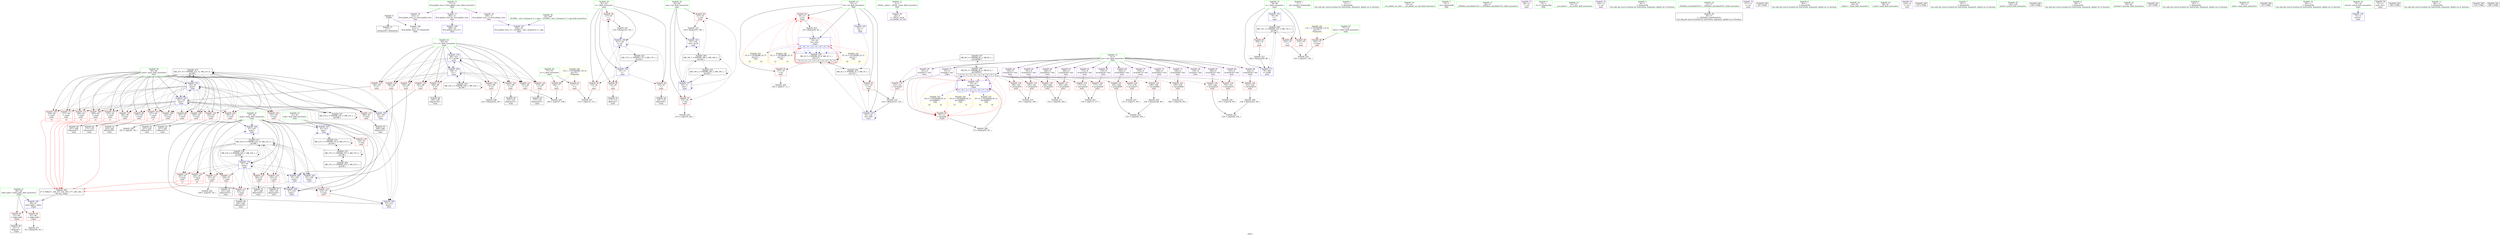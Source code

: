 digraph "SVFG" {
	label="SVFG";

	Node0x55590f2a44e0 [shape=record,color=grey,label="{NodeID: 0\nNullPtr}"];
	Node0x55590f2a44e0 -> Node0x55590f2a4070[style=solid];
	Node0x55590f2a44e0 -> Node0x55590f2bff10[style=solid];
	Node0x55590f2f4b40 [shape=record,color=black,label="{NodeID: 346\n47 = PHI(237, 239, 253, 263, 265, 277, 280, 282, )\n0th arg _Z2goi }"];
	Node0x55590f2f4b40 -> Node0x55590f2c0010[style=solid];
	Node0x55590f2b8da0 [shape=record,color=red,label="{NodeID: 97\n274\<--83\n\<--one\nmain\n}"];
	Node0x55590f2b8da0 -> Node0x55590f2c5f10[style=solid];
	Node0x55590f2a1350 [shape=record,color=green,label="{NodeID: 14\n10\<--12\ntot\<--tot_field_insensitive\nGlob }"];
	Node0x55590f2a1350 -> Node0x55590f2bb720[style=solid];
	Node0x55590f2a1350 -> Node0x55590f2bb7f0[style=solid];
	Node0x55590f2a1350 -> Node0x55590f2bb8c0[style=solid];
	Node0x55590f2a1350 -> Node0x55590f2bfc10[style=solid];
	Node0x55590f2a1350 -> Node0x55590f2c01b0[style=solid];
	Node0x55590f2a1350 -> Node0x55590f2c04f0[style=solid];
	Node0x55590f2b9900 [shape=record,color=red,label="{NodeID: 111\n277\<--85\n\<--maxi\nmain\n|{<s0>14}}"];
	Node0x55590f2b9900:s0 -> Node0x55590f2f4b40[style=solid,color=red];
	Node0x55590f2a38f0 [shape=record,color=green,label="{NodeID: 28\n81\<--82\ni\<--i_field_insensitive\nmain\n}"];
	Node0x55590f2a38f0 -> Node0x55590f2bc0e0[style=solid];
	Node0x55590f2a38f0 -> Node0x55590f2bc1b0[style=solid];
	Node0x55590f2a38f0 -> Node0x55590f2bc280[style=solid];
	Node0x55590f2a38f0 -> Node0x55590f2bc350[style=solid];
	Node0x55590f2a38f0 -> Node0x55590f2c0420[style=solid];
	Node0x55590f2a38f0 -> Node0x55590f2c05c0[style=solid];
	Node0x55590f2c4710 [shape=record,color=grey,label="{NodeID: 208\n234 = Binary(233, 99, )\n}"];
	Node0x55590f2c4710 -> Node0x55590f2c5a90[style=solid];
	Node0x55590f2bebd0 [shape=record,color=red,label="{NodeID: 125\n180\<--89\n\<--i11\nmain\n}"];
	Node0x55590f2bebd0 -> Node0x55590f2c0b70[style=solid];
	Node0x55590f2b87f0 [shape=record,color=black,label="{NodeID: 42\n120\<--119\nidxprom6\<--\nmain\n}"];
	Node0x55590f2c5c10 [shape=record,color=grey,label="{NodeID: 222\n178 = cmp(173, 177, )\n}"];
	Node0x55590f2bf730 [shape=record,color=red,label="{NodeID: 139\n229\<--228\n\<--arrayidx52\nmain\n}"];
	Node0x55590f2bf730 -> Node0x55590f2c5a90[style=solid];
	Node0x55590f2ba370 [shape=record,color=purple,label="{NodeID: 56\n28\<--4\n\<--_ZStL8__ioinit\n__cxx_global_var_init\n}"];
	Node0x55590f2d01f0 [shape=record,color=black,label="{NodeID: 236\nMR_6V_3 = PHI(MR_6V_6, MR_6V_2, )\npts\{90000 \}\n|{|<s15>9|<s16>9|<s17>11|<s18>11|<s19>12|<s20>12|<s21>14|<s22>14|<s23>15|<s24>15}}"];
	Node0x55590f2d01f0 -> Node0x55590f2bf180[style=dashed];
	Node0x55590f2d01f0 -> Node0x55590f2bf250[style=dashed];
	Node0x55590f2d01f0 -> Node0x55590f2bf320[style=dashed];
	Node0x55590f2d01f0 -> Node0x55590f2bf3f0[style=dashed];
	Node0x55590f2d01f0 -> Node0x55590f2bf4c0[style=dashed];
	Node0x55590f2d01f0 -> Node0x55590f2bf590[style=dashed];
	Node0x55590f2d01f0 -> Node0x55590f2bf660[style=dashed];
	Node0x55590f2d01f0 -> Node0x55590f2bf730[style=dashed];
	Node0x55590f2d01f0 -> Node0x55590f2bf800[style=dashed];
	Node0x55590f2d01f0 -> Node0x55590f2bf8d0[style=dashed];
	Node0x55590f2d01f0 -> Node0x55590f2bf9a0[style=dashed];
	Node0x55590f2d01f0 -> Node0x55590f2bfa70[style=dashed];
	Node0x55590f2d01f0 -> Node0x55590f2bfb40[style=dashed];
	Node0x55590f2d01f0 -> Node0x55590f2d01f0[style=dashed];
	Node0x55590f2d01f0 -> Node0x55590f2d6ef0[style=dashed];
	Node0x55590f2d01f0:s15 -> Node0x55590f2bbb30[style=dashed,color=red];
	Node0x55590f2d01f0:s16 -> Node0x55590f2c00e0[style=dashed,color=red];
	Node0x55590f2d01f0:s17 -> Node0x55590f2bbb30[style=dashed,color=red];
	Node0x55590f2d01f0:s18 -> Node0x55590f2c00e0[style=dashed,color=red];
	Node0x55590f2d01f0:s19 -> Node0x55590f2bbb30[style=dashed,color=red];
	Node0x55590f2d01f0:s20 -> Node0x55590f2c00e0[style=dashed,color=red];
	Node0x55590f2d01f0:s21 -> Node0x55590f2bbb30[style=dashed,color=red];
	Node0x55590f2d01f0:s22 -> Node0x55590f2c00e0[style=dashed,color=red];
	Node0x55590f2d01f0:s23 -> Node0x55590f2bbb30[style=dashed,color=red];
	Node0x55590f2d01f0:s24 -> Node0x55590f2c00e0[style=dashed,color=red];
	Node0x55590f2c0350 [shape=record,color=blue,label="{NodeID: 153\n79\<--99\nt\<--\nmain\n}"];
	Node0x55590f2c0350 -> Node0x55590f2d42f0[style=dashed];
	Node0x55590f2baed0 [shape=record,color=purple,label="{NodeID: 70\n248\<--8\narrayidx62\<--hav\nmain\n}"];
	Node0x55590f2baed0 -> Node0x55590f2bf9a0[style=solid];
	Node0x55590f2d47f0 [shape=record,color=black,label="{NodeID: 250\nMR_2V_2 = PHI(MR_2V_5, MR_2V_1, )\npts\{12 \}\n}"];
	Node0x55590f2d47f0 -> Node0x55590f2bb7f0[style=dashed];
	Node0x55590f2d47f0 -> Node0x55590f2c04f0[style=dashed];
	Node0x55590f2d47f0 -> Node0x55590f2ce3f0[style=dashed];
	Node0x55590f2c0eb0 [shape=record,color=blue,label="{NodeID: 167\n91\<--212\ntmp\<--\nmain\n}"];
	Node0x55590f2c0eb0 -> Node0x55590f2befe0[style=dashed];
	Node0x55590f2c0eb0 -> Node0x55590f2db9f0[style=dashed];
	Node0x55590f2bba60 [shape=record,color=red,label="{NodeID: 84\n61\<--48\n\<--index.addr\n_Z2goi\n}"];
	Node0x55590f2bba60 -> Node0x55590f2c4b90[style=solid];
	Node0x55590f2a2280 [shape=record,color=green,label="{NodeID: 1\n7\<--1\n__dso_handle\<--dummyObj\nGlob }"];
	Node0x55590f2b8e70 [shape=record,color=red,label="{NodeID: 98\n161\<--85\n\<--maxi\nmain\n}"];
	Node0x55590f2b8e70 -> Node0x55590f2c5910[style=solid];
	Node0x55590f2a1420 [shape=record,color=green,label="{NodeID: 15\n17\<--21\nllvm.global_ctors\<--llvm.global_ctors_field_insensitive\nGlob }"];
	Node0x55590f2a1420 -> Node0x55590f2bb480[style=solid];
	Node0x55590f2a1420 -> Node0x55590f2bb550[style=solid];
	Node0x55590f2a1420 -> Node0x55590f2bb620[style=solid];
	Node0x55590f2b99d0 [shape=record,color=red,label="{NodeID: 112\n280\<--85\n\<--maxi\nmain\n|{<s0>15}}"];
	Node0x55590f2b99d0:s0 -> Node0x55590f2f4b40[style=solid,color=red];
	Node0x55590f2a39c0 [shape=record,color=green,label="{NodeID: 29\n83\<--84\none\<--one_field_insensitive\nmain\n}"];
	Node0x55590f2a39c0 -> Node0x55590f2b8cd0[style=solid];
	Node0x55590f2a39c0 -> Node0x55590f2b8da0[style=solid];
	Node0x55590f2a39c0 -> Node0x55590f2c0690[style=solid];
	Node0x55590f2a39c0 -> Node0x55590f2c09d0[style=solid];
	Node0x55590f2c4890 [shape=record,color=grey,label="{NodeID: 209\n223 = Binary(222, 99, )\n}"];
	Node0x55590f2c4890 -> Node0x55590f2c1120[style=solid];
	Node0x55590f2beca0 [shape=record,color=red,label="{NodeID: 126\n185\<--89\n\<--i11\nmain\n}"];
	Node0x55590f2beca0 -> Node0x55590f2c0d10[style=solid];
	Node0x55590f2b88c0 [shape=record,color=black,label="{NodeID: 43\n152\<--151\nidxprom15\<--\nmain\n}"];
	Node0x55590f2c5d90 [shape=record,color=grey,label="{NodeID: 223\n272 = cmp(271, 99, )\n}"];
	Node0x55590f2bf800 [shape=record,color=red,label="{NodeID: 140\n233\<--232\n\<--arrayidx54\nmain\n}"];
	Node0x55590f2bf800 -> Node0x55590f2c4710[style=solid];
	Node0x55590f2ba440 [shape=record,color=purple,label="{NodeID: 57\n53\<--8\narrayidx\<--hav\n_Z2goi\n}"];
	Node0x55590f2ba440 -> Node0x55590f2bbb30[style=solid];
	Node0x55590f2ba440 -> Node0x55590f2c00e0[style=solid];
	Node0x55590f2c0420 [shape=record,color=blue,label="{NodeID: 154\n81\<--11\ni\<--\nmain\n}"];
	Node0x55590f2c0420 -> Node0x55590f2bc0e0[style=dashed];
	Node0x55590f2c0420 -> Node0x55590f2bc1b0[style=dashed];
	Node0x55590f2c0420 -> Node0x55590f2bc280[style=dashed];
	Node0x55590f2c0420 -> Node0x55590f2bc350[style=dashed];
	Node0x55590f2c0420 -> Node0x55590f2c05c0[style=dashed];
	Node0x55590f2c0420 -> Node0x55590f2d4cf0[style=dashed];
	Node0x55590f2bafa0 [shape=record,color=purple,label="{NodeID: 71\n258\<--8\narrayidx68\<--hav\nmain\n}"];
	Node0x55590f2bafa0 -> Node0x55590f2bfa70[style=solid];
	Node0x55590f2d60f0 [shape=record,color=yellow,style=double,label="{NodeID: 334\n2V_16 = CSCHI(MR_2V_5)\npts\{12 \}\nCS[]|{<s0>16|<s1>16}}"];
	Node0x55590f2d60f0:s0 -> Node0x55590f2bb720[style=dashed,color=red];
	Node0x55590f2d60f0:s1 -> Node0x55590f2c01b0[style=dashed,color=red];
	Node0x55590f2d4cf0 [shape=record,color=black,label="{NodeID: 251\nMR_17V_2 = PHI(MR_17V_4, MR_17V_1, )\npts\{82 \}\n}"];
	Node0x55590f2d4cf0 -> Node0x55590f2c0420[style=dashed];
	Node0x55590f2c0f80 [shape=record,color=blue,label="{NodeID: 168\n85\<--214\nmaxi\<--\nmain\n}"];
	Node0x55590f2c0f80 -> Node0x55590f2dbef0[style=dashed];
	Node0x55590f2bbb30 [shape=record,color=red,label="{NodeID: 85\n54\<--53\n\<--arrayidx\n_Z2goi\n}"];
	Node0x55590f2bbb30 -> Node0x55590f2c4410[style=solid];
	Node0x55590f2a30d0 [shape=record,color=green,label="{NodeID: 2\n11\<--1\n\<--dummyObj\nCan only get source location for instruction, argument, global var or function.}"];
	Node0x55590f2b8f40 [shape=record,color=red,label="{NodeID: 99\n170\<--85\n\<--maxi\nmain\n}"];
	Node0x55590f2b8f40 -> Node0x55590f2b8990[style=solid];
	Node0x55590f2a3200 [shape=record,color=green,label="{NodeID: 16\n22\<--23\n__cxx_global_var_init\<--__cxx_global_var_init_field_insensitive\n}"];
	Node0x55590f2b9aa0 [shape=record,color=red,label="{NodeID: 113\n167\<--87\n\<--maxj\nmain\n}"];
	Node0x55590f2b9aa0 -> Node0x55590f2c6090[style=solid];
	Node0x55590f2a3a90 [shape=record,color=green,label="{NodeID: 30\n85\<--86\nmaxi\<--maxi_field_insensitive\nmain\n}"];
	Node0x55590f2a3a90 -> Node0x55590f2b8e70[style=solid];
	Node0x55590f2a3a90 -> Node0x55590f2b8f40[style=solid];
	Node0x55590f2a3a90 -> Node0x55590f2b9010[style=solid];
	Node0x55590f2a3a90 -> Node0x55590f2b90e0[style=solid];
	Node0x55590f2a3a90 -> Node0x55590f2b91b0[style=solid];
	Node0x55590f2a3a90 -> Node0x55590f2b9280[style=solid];
	Node0x55590f2a3a90 -> Node0x55590f2b9350[style=solid];
	Node0x55590f2a3a90 -> Node0x55590f2b9420[style=solid];
	Node0x55590f2a3a90 -> Node0x55590f2b94f0[style=solid];
	Node0x55590f2a3a90 -> Node0x55590f2b95c0[style=solid];
	Node0x55590f2a3a90 -> Node0x55590f2b9690[style=solid];
	Node0x55590f2a3a90 -> Node0x55590f2b9760[style=solid];
	Node0x55590f2a3a90 -> Node0x55590f2b9830[style=solid];
	Node0x55590f2a3a90 -> Node0x55590f2b9900[style=solid];
	Node0x55590f2a3a90 -> Node0x55590f2b99d0[style=solid];
	Node0x55590f2a3a90 -> Node0x55590f2c0760[style=solid];
	Node0x55590f2a3a90 -> Node0x55590f2c0aa0[style=solid];
	Node0x55590f2a3a90 -> Node0x55590f2c0d10[style=solid];
	Node0x55590f2a3a90 -> Node0x55590f2c0f80[style=solid];
	Node0x55590f2c4a10 [shape=record,color=grey,label="{NodeID: 210\n59 = Binary(58, 56, )\n}"];
	Node0x55590f2c4a10 -> Node0x55590f2c01b0[style=solid];
	Node0x55590f2bed70 [shape=record,color=red,label="{NodeID: 127\n189\<--89\n\<--i11\nmain\n}"];
	Node0x55590f2bed70 -> Node0x55590f2b8b30[style=solid];
	Node0x55590f2b8990 [shape=record,color=black,label="{NodeID: 44\n171\<--170\nidxprom23\<--\nmain\n}"];
	Node0x55590f2c5f10 [shape=record,color=grey,label="{NodeID: 224\n275 = cmp(274, 261, )\n}"];
	Node0x55590f2bf8d0 [shape=record,color=red,label="{NodeID: 141\n245\<--244\n\<--arrayidx60\nmain\n}"];
	Node0x55590f2bf8d0 -> Node0x55590f2c5610[style=solid];
	Node0x55590f2ba510 [shape=record,color=purple,label="{NodeID: 58\n116\<--8\narrayidx\<--hav\nmain\n}"];
	Node0x55590f2c04f0 [shape=record,color=blue,label="{NodeID: 155\n10\<--124\ntot\<--add\nmain\n}"];
	Node0x55590f2c04f0 -> Node0x55590f2bb7f0[style=dashed];
	Node0x55590f2c04f0 -> Node0x55590f2c04f0[style=dashed];
	Node0x55590f2c04f0 -> Node0x55590f2ce3f0[style=dashed];
	Node0x55590f2bb070 [shape=record,color=purple,label="{NodeID: 72\n270\<--8\narrayidx73\<--hav\nmain\n}"];
	Node0x55590f2bb070 -> Node0x55590f2bfb40[style=solid];
	Node0x55590f2d6250 [shape=record,color=yellow,style=double,label="{NodeID: 335\n6V_14 = CSCHI(MR_6V_3)\npts\{90000 \}\nCS[]|{<s0>16|<s1>16}}"];
	Node0x55590f2d6250:s0 -> Node0x55590f2bbb30[style=dashed,color=red];
	Node0x55590f2d6250:s1 -> Node0x55590f2c00e0[style=dashed,color=red];
	Node0x55590f2d51f0 [shape=record,color=black,label="{NodeID: 252\nMR_19V_2 = PHI(MR_19V_3, MR_19V_1, )\npts\{84 \}\n}"];
	Node0x55590f2d51f0 -> Node0x55590f2c0690[style=dashed];
	Node0x55590f2d51f0 -> Node0x55590f2d51f0[style=dashed];
	Node0x55590f2c1050 [shape=record,color=blue,label="{NodeID: 169\n87\<--216\nmaxj\<--\nmain\n}"];
	Node0x55590f2c1050 -> Node0x55590f2db4f0[style=dashed];
	Node0x55590f2bbc00 [shape=record,color=red,label="{NodeID: 86\n102\<--75\n\<--times\nmain\n}"];
	Node0x55590f2bbc00 -> Node0x55590f2c6210[style=solid];
	Node0x55590f2a0ff0 [shape=record,color=green,label="{NodeID: 3\n13\<--1\n.str\<--dummyObj\nGlob }"];
	Node0x55590f2b9010 [shape=record,color=red,label="{NodeID: 100\n183\<--85\n\<--maxi\nmain\n}"];
	Node0x55590f2b9010 -> Node0x55590f2c0c40[style=solid];
	Node0x55590f2a3290 [shape=record,color=green,label="{NodeID: 17\n26\<--27\n_ZNSt8ios_base4InitC1Ev\<--_ZNSt8ios_base4InitC1Ev_field_insensitive\n}"];
	Node0x55590f2b9b70 [shape=record,color=red,label="{NodeID: 114\n193\<--87\n\<--maxj\nmain\n}"];
	Node0x55590f2b9b70 -> Node0x55590f2b8c00[style=solid];
	Node0x55590f2a3b60 [shape=record,color=green,label="{NodeID: 31\n87\<--88\nmaxj\<--maxj_field_insensitive\nmain\n}"];
	Node0x55590f2a3b60 -> Node0x55590f2b9aa0[style=solid];
	Node0x55590f2a3b60 -> Node0x55590f2b9b70[style=solid];
	Node0x55590f2a3b60 -> Node0x55590f2b9c40[style=solid];
	Node0x55590f2a3b60 -> Node0x55590f2be480[style=solid];
	Node0x55590f2a3b60 -> Node0x55590f2be550[style=solid];
	Node0x55590f2a3b60 -> Node0x55590f2be620[style=solid];
	Node0x55590f2a3b60 -> Node0x55590f2be6f0[style=solid];
	Node0x55590f2a3b60 -> Node0x55590f2be7c0[style=solid];
	Node0x55590f2a3b60 -> Node0x55590f2c0830[style=solid];
	Node0x55590f2a3b60 -> Node0x55590f2c0b70[style=solid];
	Node0x55590f2a3b60 -> Node0x55590f2c0c40[style=solid];
	Node0x55590f2a3b60 -> Node0x55590f2c0de0[style=solid];
	Node0x55590f2a3b60 -> Node0x55590f2c1050[style=solid];
	Node0x55590f2c4b90 [shape=record,color=grey,label="{NodeID: 211\n62 = Binary(61, 63, )\n}"];
	Node0x55590f2bee40 [shape=record,color=red,label="{NodeID: 128\n199\<--89\n\<--i11\nmain\n}"];
	Node0x55590f2bee40 -> Node0x55590f2c0de0[style=solid];
	Node0x55590f2b8a60 [shape=record,color=black,label="{NodeID: 45\n175\<--174\nidxprom25\<--\nmain\n}"];
	Node0x55590f2c6090 [shape=record,color=grey,label="{NodeID: 225\n168 = cmp(167, 56, )\n}"];
	Node0x55590f2bf9a0 [shape=record,color=red,label="{NodeID: 142\n249\<--248\n\<--arrayidx62\nmain\n}"];
	Node0x55590f2bf9a0 -> Node0x55590f2c42d0[style=solid];
	Node0x55590f2ba5e0 [shape=record,color=purple,label="{NodeID: 59\n121\<--8\narrayidx7\<--hav\nmain\n}"];
	Node0x55590f2ba5e0 -> Node0x55590f2bf0b0[style=solid];
	Node0x55590f2e0e70 [shape=record,color=yellow,style=double,label="{NodeID: 322\n2V_6 = CSCHI(MR_2V_5)\npts\{12 \}\nCS[]|{<s0>10|<s1>10}}"];
	Node0x55590f2e0e70:s0 -> Node0x55590f2bb720[style=dashed,color=red];
	Node0x55590f2e0e70:s1 -> Node0x55590f2c01b0[style=dashed,color=red];
	Node0x55590f2c05c0 [shape=record,color=blue,label="{NodeID: 156\n81\<--128\ni\<--inc\nmain\n}"];
	Node0x55590f2c05c0 -> Node0x55590f2bc0e0[style=dashed];
	Node0x55590f2c05c0 -> Node0x55590f2bc1b0[style=dashed];
	Node0x55590f2c05c0 -> Node0x55590f2bc280[style=dashed];
	Node0x55590f2c05c0 -> Node0x55590f2bc350[style=dashed];
	Node0x55590f2c05c0 -> Node0x55590f2c05c0[style=dashed];
	Node0x55590f2c05c0 -> Node0x55590f2d4cf0[style=dashed];
	Node0x55590f2bb140 [shape=record,color=purple,label="{NodeID: 73\n94\<--13\n\<--.str\nmain\n}"];
	Node0x55590f2d56f0 [shape=record,color=black,label="{NodeID: 253\nMR_21V_2 = PHI(MR_21V_3, MR_21V_1, )\npts\{86 \}\n}"];
	Node0x55590f2d56f0 -> Node0x55590f2c0760[style=dashed];
	Node0x55590f2d56f0 -> Node0x55590f2d56f0[style=dashed];
	Node0x55590f2c1120 [shape=record,color=blue,label="{NodeID: 170\n89\<--223\ni11\<--inc49\nmain\n}"];
	Node0x55590f2c1120 -> Node0x55590f2be890[style=dashed];
	Node0x55590f2c1120 -> Node0x55590f2be960[style=dashed];
	Node0x55590f2c1120 -> Node0x55590f2bea30[style=dashed];
	Node0x55590f2c1120 -> Node0x55590f2beb00[style=dashed];
	Node0x55590f2c1120 -> Node0x55590f2bebd0[style=dashed];
	Node0x55590f2c1120 -> Node0x55590f2beca0[style=dashed];
	Node0x55590f2c1120 -> Node0x55590f2bed70[style=dashed];
	Node0x55590f2c1120 -> Node0x55590f2bee40[style=dashed];
	Node0x55590f2c1120 -> Node0x55590f2bef10[style=dashed];
	Node0x55590f2c1120 -> Node0x55590f2c0900[style=dashed];
	Node0x55590f2c1120 -> Node0x55590f2c1120[style=dashed];
	Node0x55590f2c1120 -> Node0x55590f2d6900[style=dashed];
	Node0x55590f2bbcd0 [shape=record,color=red,label="{NodeID: 87\n111\<--77\n\<--n\nmain\n}"];
	Node0x55590f2bbcd0 -> Node0x55590f2c6390[style=solid];
	Node0x55590f2a1940 [shape=record,color=green,label="{NodeID: 4\n15\<--1\n.str.1\<--dummyObj\nGlob }"];
	Node0x55590f2b90e0 [shape=record,color=red,label="{NodeID: 101\n206\<--85\n\<--maxi\nmain\n}"];
	Node0x55590f2b90e0 -> Node0x55590f2b9dc0[style=solid];
	Node0x55590f2a3360 [shape=record,color=green,label="{NodeID: 18\n32\<--33\n__cxa_atexit\<--__cxa_atexit_field_insensitive\n}"];
	Node0x55590f2ddcc0 [shape=record,color=yellow,style=double,label="{NodeID: 281\n11V_1 = ENCHI(MR_11V_0)\npts\{76 \}\nFun[main]}"];
	Node0x55590f2ddcc0 -> Node0x55590f2bbc00[style=dashed];
	Node0x55590f2b9c40 [shape=record,color=red,label="{NodeID: 115\n202\<--87\n\<--maxj\nmain\n}"];
	Node0x55590f2b9c40 -> Node0x55590f2b9cf0[style=solid];
	Node0x55590f2a3c30 [shape=record,color=green,label="{NodeID: 32\n89\<--90\ni11\<--i11_field_insensitive\nmain\n}"];
	Node0x55590f2a3c30 -> Node0x55590f2be890[style=solid];
	Node0x55590f2a3c30 -> Node0x55590f2be960[style=solid];
	Node0x55590f2a3c30 -> Node0x55590f2bea30[style=solid];
	Node0x55590f2a3c30 -> Node0x55590f2beb00[style=solid];
	Node0x55590f2a3c30 -> Node0x55590f2bebd0[style=solid];
	Node0x55590f2a3c30 -> Node0x55590f2beca0[style=solid];
	Node0x55590f2a3c30 -> Node0x55590f2bed70[style=solid];
	Node0x55590f2a3c30 -> Node0x55590f2bee40[style=solid];
	Node0x55590f2a3c30 -> Node0x55590f2bef10[style=solid];
	Node0x55590f2a3c30 -> Node0x55590f2c0900[style=solid];
	Node0x55590f2a3c30 -> Node0x55590f2c1120[style=solid];
	Node0x55590f2c4d10 [shape=record,color=grey,label="{NodeID: 212\n294 = Binary(293, 99, )\n}"];
	Node0x55590f2c4d10 -> Node0x55590f2c11f0[style=solid];
	Node0x55590f2bef10 [shape=record,color=red,label="{NodeID: 129\n222\<--89\n\<--i11\nmain\n}"];
	Node0x55590f2bef10 -> Node0x55590f2c4890[style=solid];
	Node0x55590f2b8b30 [shape=record,color=black,label="{NodeID: 46\n190\<--189\nidxprom32\<--\nmain\n}"];
	Node0x55590f2c6210 [shape=record,color=grey,label="{NodeID: 226\n103 = cmp(101, 102, )\n}"];
	Node0x55590f2bfa70 [shape=record,color=red,label="{NodeID: 143\n259\<--258\n\<--arrayidx68\nmain\n}"];
	Node0x55590f2bfa70 -> Node0x55590f2c5190[style=solid];
	Node0x55590f2ba6b0 [shape=record,color=purple,label="{NodeID: 60\n153\<--8\narrayidx16\<--hav\nmain\n}"];
	Node0x55590f2ba6b0 -> Node0x55590f2bf180[style=solid];
	Node0x55590f2e0fd0 [shape=record,color=yellow,style=double,label="{NodeID: 323\n6V_4 = CSCHI(MR_6V_3)\npts\{90000 \}\nCS[]|{<s0>10|<s1>10}}"];
	Node0x55590f2e0fd0:s0 -> Node0x55590f2bbb30[style=dashed,color=red];
	Node0x55590f2e0fd0:s1 -> Node0x55590f2c00e0[style=dashed,color=red];
	Node0x55590f2c0690 [shape=record,color=blue,label="{NodeID: 157\n83\<--11\none\<--\nmain\n}"];
	Node0x55590f2c0690 -> Node0x55590f2b8cd0[style=dashed];
	Node0x55590f2c0690 -> Node0x55590f2b8da0[style=dashed];
	Node0x55590f2c0690 -> Node0x55590f2c0690[style=dashed];
	Node0x55590f2c0690 -> Node0x55590f2c09d0[style=dashed];
	Node0x55590f2c0690 -> Node0x55590f2d51f0[style=dashed];
	Node0x55590f2c0690 -> Node0x55590f2daaf0[style=dashed];
	Node0x55590f2bb210 [shape=record,color=purple,label="{NodeID: 74\n105\<--13\n\<--.str\nmain\n}"];
	Node0x55590f2d5bf0 [shape=record,color=black,label="{NodeID: 254\nMR_23V_2 = PHI(MR_23V_3, MR_23V_1, )\npts\{88 \}\n}"];
	Node0x55590f2d5bf0 -> Node0x55590f2c0830[style=dashed];
	Node0x55590f2d5bf0 -> Node0x55590f2d5bf0[style=dashed];
	Node0x55590f2c11f0 [shape=record,color=blue,label="{NodeID: 171\n79\<--294\nt\<--inc86\nmain\n}"];
	Node0x55590f2c11f0 -> Node0x55590f2d42f0[style=dashed];
	Node0x55590f2bbda0 [shape=record,color=red,label="{NodeID: 88\n148\<--77\n\<--n\nmain\n}"];
	Node0x55590f2bbda0 -> Node0x55590f2c6690[style=solid];
	Node0x55590f2a1eb0 [shape=record,color=green,label="{NodeID: 5\n18\<--1\n\<--dummyObj\nCan only get source location for instruction, argument, global var or function.}"];
	Node0x55590f2b91b0 [shape=record,color=red,label="{NodeID: 102\n212\<--85\n\<--maxi\nmain\n}"];
	Node0x55590f2b91b0 -> Node0x55590f2c0eb0[style=solid];
	Node0x55590f2a2000 [shape=record,color=green,label="{NodeID: 19\n31\<--37\n_ZNSt8ios_base4InitD1Ev\<--_ZNSt8ios_base4InitD1Ev_field_insensitive\n}"];
	Node0x55590f2a2000 -> Node0x55590f2b8600[style=solid];
	Node0x55590f2ddda0 [shape=record,color=yellow,style=double,label="{NodeID: 282\n13V_1 = ENCHI(MR_13V_0)\npts\{78 \}\nFun[main]}"];
	Node0x55590f2ddda0 -> Node0x55590f2bbcd0[style=dashed];
	Node0x55590f2ddda0 -> Node0x55590f2bbda0[style=dashed];
	Node0x55590f2be480 [shape=record,color=red,label="{NodeID: 116\n214\<--87\n\<--maxj\nmain\n}"];
	Node0x55590f2be480 -> Node0x55590f2c0f80[style=solid];
	Node0x55590f2a3d00 [shape=record,color=green,label="{NodeID: 33\n91\<--92\ntmp\<--tmp_field_insensitive\nmain\n}"];
	Node0x55590f2a3d00 -> Node0x55590f2befe0[style=solid];
	Node0x55590f2a3d00 -> Node0x55590f2c0eb0[style=solid];
	Node0x55590f2c4e90 [shape=record,color=grey,label="{NodeID: 213\n158 = Binary(157, 99, )\n}"];
	Node0x55590f2c4e90 -> Node0x55590f2c09d0[style=solid];
	Node0x55590f2befe0 [shape=record,color=red,label="{NodeID: 130\n216\<--91\n\<--tmp\nmain\n}"];
	Node0x55590f2befe0 -> Node0x55590f2c1050[style=solid];
	Node0x55590f2b8c00 [shape=record,color=black,label="{NodeID: 47\n194\<--193\nidxprom34\<--\nmain\n}"];
	Node0x55590f2c6390 [shape=record,color=grey,label="{NodeID: 227\n112 = cmp(110, 111, )\n}"];
	Node0x55590f2bfb40 [shape=record,color=red,label="{NodeID: 144\n271\<--270\n\<--arrayidx73\nmain\n}"];
	Node0x55590f2bfb40 -> Node0x55590f2c5d90[style=solid];
	Node0x55590f2ba780 [shape=record,color=purple,label="{NodeID: 61\n172\<--8\narrayidx24\<--hav\nmain\n}"];
	Node0x55590f2ba780 -> Node0x55590f2bf250[style=solid];
	Node0x55590f2c0760 [shape=record,color=blue,label="{NodeID: 158\n85\<--56\nmaxi\<--\nmain\n}"];
	Node0x55590f2c0760 -> Node0x55590f2b8e70[style=dashed];
	Node0x55590f2c0760 -> Node0x55590f2b8f40[style=dashed];
	Node0x55590f2c0760 -> Node0x55590f2b9010[style=dashed];
	Node0x55590f2c0760 -> Node0x55590f2b90e0[style=dashed];
	Node0x55590f2c0760 -> Node0x55590f2b91b0[style=dashed];
	Node0x55590f2c0760 -> Node0x55590f2b9280[style=dashed];
	Node0x55590f2c0760 -> Node0x55590f2b9350[style=dashed];
	Node0x55590f2c0760 -> Node0x55590f2b9420[style=dashed];
	Node0x55590f2c0760 -> Node0x55590f2b94f0[style=dashed];
	Node0x55590f2c0760 -> Node0x55590f2b95c0[style=dashed];
	Node0x55590f2c0760 -> Node0x55590f2b9690[style=dashed];
	Node0x55590f2c0760 -> Node0x55590f2b9760[style=dashed];
	Node0x55590f2c0760 -> Node0x55590f2b9830[style=dashed];
	Node0x55590f2c0760 -> Node0x55590f2b9900[style=dashed];
	Node0x55590f2c0760 -> Node0x55590f2b99d0[style=dashed];
	Node0x55590f2c0760 -> Node0x55590f2c0760[style=dashed];
	Node0x55590f2c0760 -> Node0x55590f2c0aa0[style=dashed];
	Node0x55590f2c0760 -> Node0x55590f2c0d10[style=dashed];
	Node0x55590f2c0760 -> Node0x55590f2c0f80[style=dashed];
	Node0x55590f2c0760 -> Node0x55590f2d56f0[style=dashed];
	Node0x55590f2c0760 -> Node0x55590f2dbef0[style=dashed];
	Node0x55590f2bb2e0 [shape=record,color=purple,label="{NodeID: 75\n117\<--13\n\<--.str\nmain\n}"];
	Node0x55590f033d10 [shape=record,color=black,label="{NodeID: 338\n29 = PHI()\n}"];
	Node0x55590f2d6900 [shape=record,color=black,label="{NodeID: 255\nMR_25V_2 = PHI(MR_25V_3, MR_25V_1, )\npts\{90 \}\n}"];
	Node0x55590f2d6900 -> Node0x55590f2c0900[style=dashed];
	Node0x55590f2d6900 -> Node0x55590f2d6900[style=dashed];
	Node0x55590f2bbe70 [shape=record,color=red,label="{NodeID: 89\n101\<--79\n\<--t\nmain\n}"];
	Node0x55590f2bbe70 -> Node0x55590f2c6210[style=solid];
	Node0x55590f2a1d60 [shape=record,color=green,label="{NodeID: 6\n56\<--1\n\<--dummyObj\nCan only get source location for instruction, argument, global var or function.}"];
	Node0x55590f2daaf0 [shape=record,color=black,label="{NodeID: 269\nMR_19V_7 = PHI(MR_19V_6, MR_19V_5, )\npts\{84 \}\n}"];
	Node0x55590f2daaf0 -> Node0x55590f2b8cd0[style=dashed];
	Node0x55590f2daaf0 -> Node0x55590f2b8da0[style=dashed];
	Node0x55590f2daaf0 -> Node0x55590f2c0690[style=dashed];
	Node0x55590f2daaf0 -> Node0x55590f2c09d0[style=dashed];
	Node0x55590f2daaf0 -> Node0x55590f2d51f0[style=dashed];
	Node0x55590f2daaf0 -> Node0x55590f2daaf0[style=dashed];
	Node0x55590f2b9280 [shape=record,color=red,label="{NodeID: 103\n226\<--85\n\<--maxi\nmain\n}"];
	Node0x55590f2b9280 -> Node0x55590f2b9e90[style=solid];
	Node0x55590f2a20d0 [shape=record,color=green,label="{NodeID: 20\n44\<--45\n_Z2goi\<--_Z2goi_field_insensitive\n}"];
	Node0x55590f2be550 [shape=record,color=red,label="{NodeID: 117\n230\<--87\n\<--maxj\nmain\n}"];
	Node0x55590f2be550 -> Node0x55590f2b9f60[style=solid];
	Node0x55590f2a3dd0 [shape=record,color=green,label="{NodeID: 34\n96\<--97\nscanf\<--scanf_field_insensitive\n}"];
	Node0x55590f2c5010 [shape=record,color=grey,label="{NodeID: 214\n124 = Binary(123, 122, )\n}"];
	Node0x55590f2c5010 -> Node0x55590f2c04f0[style=solid];
	Node0x55590f2bf0b0 [shape=record,color=red,label="{NodeID: 131\n122\<--121\n\<--arrayidx7\nmain\n}"];
	Node0x55590f2bf0b0 -> Node0x55590f2c5010[style=solid];
	Node0x55590f2b9cf0 [shape=record,color=black,label="{NodeID: 48\n203\<--202\nidxprom39\<--\nmain\n}"];
	Node0x55590f2c6510 [shape=record,color=grey,label="{NodeID: 228\n155 = cmp(154, 99, )\n}"];
	Node0x55590f2bfc10 [shape=record,color=blue,label="{NodeID: 145\n10\<--11\ntot\<--\nGlob }"];
	Node0x55590f2bfc10 -> Node0x55590f2d47f0[style=dashed];
	Node0x55590f2ba850 [shape=record,color=purple,label="{NodeID: 62\n176\<--8\narrayidx26\<--hav\nmain\n}"];
	Node0x55590f2ba850 -> Node0x55590f2bf320[style=solid];
	Node0x55590f2c0830 [shape=record,color=blue,label="{NodeID: 159\n87\<--56\nmaxj\<--\nmain\n}"];
	Node0x55590f2c0830 -> Node0x55590f2b9aa0[style=dashed];
	Node0x55590f2c0830 -> Node0x55590f2b9b70[style=dashed];
	Node0x55590f2c0830 -> Node0x55590f2b9c40[style=dashed];
	Node0x55590f2c0830 -> Node0x55590f2be480[style=dashed];
	Node0x55590f2c0830 -> Node0x55590f2be550[style=dashed];
	Node0x55590f2c0830 -> Node0x55590f2be620[style=dashed];
	Node0x55590f2c0830 -> Node0x55590f2be6f0[style=dashed];
	Node0x55590f2c0830 -> Node0x55590f2be7c0[style=dashed];
	Node0x55590f2c0830 -> Node0x55590f2c0830[style=dashed];
	Node0x55590f2c0830 -> Node0x55590f2c0b70[style=dashed];
	Node0x55590f2c0830 -> Node0x55590f2c0c40[style=dashed];
	Node0x55590f2c0830 -> Node0x55590f2c0de0[style=dashed];
	Node0x55590f2c0830 -> Node0x55590f2c1050[style=dashed];
	Node0x55590f2c0830 -> Node0x55590f2d5bf0[style=dashed];
	Node0x55590f2c0830 -> Node0x55590f2db4f0[style=dashed];
	Node0x55590f2bb3b0 [shape=record,color=purple,label="{NodeID: 76\n132\<--15\n\<--.str.1\nmain\n}"];
	Node0x55590f2f4440 [shape=record,color=black,label="{NodeID: 339\n133 = PHI()\n}"];
	Node0x55590f2d69f0 [shape=record,color=black,label="{NodeID: 256\nMR_27V_2 = PHI(MR_27V_3, MR_27V_1, )\npts\{92 \}\n}"];
	Node0x55590f2d69f0 -> Node0x55590f2cfcf0[style=dashed];
	Node0x55590f2bbf40 [shape=record,color=red,label="{NodeID: 90\n131\<--79\n\<--t\nmain\n}"];
	Node0x55590f2a28e0 [shape=record,color=green,label="{NodeID: 7\n63\<--1\n\<--dummyObj\nCan only get source location for instruction, argument, global var or function.}"];
	Node0x55590f2b9350 [shape=record,color=red,label="{NodeID: 104\n237\<--85\n\<--maxi\nmain\n|{<s0>9}}"];
	Node0x55590f2b9350:s0 -> Node0x55590f2f4b40[style=solid,color=red];
	Node0x55590f2a2420 [shape=record,color=green,label="{NodeID: 21\n48\<--49\nindex.addr\<--index.addr_field_insensitive\n_Z2goi\n}"];
	Node0x55590f2a2420 -> Node0x55590f2bb990[style=solid];
	Node0x55590f2a2420 -> Node0x55590f2bba60[style=solid];
	Node0x55590f2a2420 -> Node0x55590f2c0010[style=solid];
	Node0x55590f2be620 [shape=record,color=red,label="{NodeID: 118\n246\<--87\n\<--maxj\nmain\n}"];
	Node0x55590f2be620 -> Node0x55590f2ba100[style=solid];
	Node0x55590f2a3ea0 [shape=record,color=green,label="{NodeID: 35\n134\<--135\nprintf\<--printf_field_insensitive\n}"];
	Node0x55590f2c5190 [shape=record,color=grey,label="{NodeID: 215\n260 = cmp(259, 261, )\n}"];
	Node0x55590f2bf180 [shape=record,color=red,label="{NodeID: 132\n154\<--153\n\<--arrayidx16\nmain\n}"];
	Node0x55590f2bf180 -> Node0x55590f2c6510[style=solid];
	Node0x55590f2b9dc0 [shape=record,color=black,label="{NodeID: 49\n207\<--206\nidxprom41\<--\nmain\n}"];
	Node0x55590f2c6690 [shape=record,color=grey,label="{NodeID: 229\n149 = cmp(147, 148, )\n}"];
	Node0x55590f2bfd10 [shape=record,color=blue,label="{NodeID: 146\n308\<--18\nllvm.global_ctors_0\<--\nGlob }"];
	Node0x55590f2ba920 [shape=record,color=purple,label="{NodeID: 63\n191\<--8\narrayidx33\<--hav\nmain\n}"];
	Node0x55590f2ba920 -> Node0x55590f2bf3f0[style=solid];
	Node0x55590f2c0900 [shape=record,color=blue,label="{NodeID: 160\n89\<--11\ni11\<--\nmain\n}"];
	Node0x55590f2c0900 -> Node0x55590f2be890[style=dashed];
	Node0x55590f2c0900 -> Node0x55590f2be960[style=dashed];
	Node0x55590f2c0900 -> Node0x55590f2bea30[style=dashed];
	Node0x55590f2c0900 -> Node0x55590f2beb00[style=dashed];
	Node0x55590f2c0900 -> Node0x55590f2bebd0[style=dashed];
	Node0x55590f2c0900 -> Node0x55590f2beca0[style=dashed];
	Node0x55590f2c0900 -> Node0x55590f2bed70[style=dashed];
	Node0x55590f2c0900 -> Node0x55590f2bee40[style=dashed];
	Node0x55590f2c0900 -> Node0x55590f2bef10[style=dashed];
	Node0x55590f2c0900 -> Node0x55590f2c0900[style=dashed];
	Node0x55590f2c0900 -> Node0x55590f2c1120[style=dashed];
	Node0x55590f2c0900 -> Node0x55590f2d6900[style=dashed];
	Node0x55590f2bb480 [shape=record,color=purple,label="{NodeID: 77\n308\<--17\nllvm.global_ctors_0\<--llvm.global_ctors\nGlob }"];
	Node0x55590f2bb480 -> Node0x55590f2bfd10[style=solid];
	Node0x55590f2f4540 [shape=record,color=black,label="{NodeID: 340\n140 = PHI()\n}"];
	Node0x55590f2d6ef0 [shape=record,color=black,label="{NodeID: 257\nMR_6V_2 = PHI(MR_6V_3, MR_6V_1, )\npts\{90000 \}\n}"];
	Node0x55590f2d6ef0 -> Node0x55590f2bf0b0[style=dashed];
	Node0x55590f2d6ef0 -> Node0x55590f2d01f0[style=dashed];
	Node0x55590f2bc010 [shape=record,color=red,label="{NodeID: 91\n293\<--79\n\<--t\nmain\n}"];
	Node0x55590f2bc010 -> Node0x55590f2c4d10[style=solid];
	Node0x55590f2a2780 [shape=record,color=green,label="{NodeID: 8\n99\<--1\n\<--dummyObj\nCan only get source location for instruction, argument, global var or function.}"];
	Node0x55590f2db4f0 [shape=record,color=black,label="{NodeID: 271\nMR_23V_6 = PHI(MR_23V_10, MR_23V_5, )\npts\{88 \}\n}"];
	Node0x55590f2db4f0 -> Node0x55590f2b9aa0[style=dashed];
	Node0x55590f2db4f0 -> Node0x55590f2b9b70[style=dashed];
	Node0x55590f2db4f0 -> Node0x55590f2b9c40[style=dashed];
	Node0x55590f2db4f0 -> Node0x55590f2be480[style=dashed];
	Node0x55590f2db4f0 -> Node0x55590f2be550[style=dashed];
	Node0x55590f2db4f0 -> Node0x55590f2be620[style=dashed];
	Node0x55590f2db4f0 -> Node0x55590f2be6f0[style=dashed];
	Node0x55590f2db4f0 -> Node0x55590f2be7c0[style=dashed];
	Node0x55590f2db4f0 -> Node0x55590f2c0830[style=dashed];
	Node0x55590f2db4f0 -> Node0x55590f2c0b70[style=dashed];
	Node0x55590f2db4f0 -> Node0x55590f2c0c40[style=dashed];
	Node0x55590f2db4f0 -> Node0x55590f2c0de0[style=dashed];
	Node0x55590f2db4f0 -> Node0x55590f2c1050[style=dashed];
	Node0x55590f2db4f0 -> Node0x55590f2d5bf0[style=dashed];
	Node0x55590f2db4f0 -> Node0x55590f2db4f0[style=dashed];
	Node0x55590f2b9420 [shape=record,color=red,label="{NodeID: 105\n239\<--85\n\<--maxi\nmain\n|{<s0>10}}"];
	Node0x55590f2b9420:s0 -> Node0x55590f2f4b40[style=solid,color=red];
	Node0x55590f2a24f0 [shape=record,color=green,label="{NodeID: 22\n65\<--66\nputchar\<--putchar_field_insensitive\n}"];
	Node0x55590f2be6f0 [shape=record,color=red,label="{NodeID: 119\n265\<--87\n\<--maxj\nmain\n|{<s0>13}}"];
	Node0x55590f2be6f0:s0 -> Node0x55590f2f4b40[style=solid,color=red];
	Node0x55590f2a3f70 [shape=record,color=green,label="{NodeID: 36\n19\<--304\n_GLOBAL__sub_I_lmzqwer2_0_1.cpp\<--_GLOBAL__sub_I_lmzqwer2_0_1.cpp_field_insensitive\n}"];
	Node0x55590f2a3f70 -> Node0x55590f2bfe10[style=solid];
	Node0x55590f2c5310 [shape=record,color=grey,label="{NodeID: 216\n138 = cmp(137, 11, )\n}"];
	Node0x55590f2bf250 [shape=record,color=red,label="{NodeID: 133\n173\<--172\n\<--arrayidx24\nmain\n}"];
	Node0x55590f2bf250 -> Node0x55590f2c5c10[style=solid];
	Node0x55590f2b9e90 [shape=record,color=black,label="{NodeID: 50\n227\<--226\nidxprom51\<--\nmain\n}"];
	Node0x55590f2ce3f0 [shape=record,color=black,label="{NodeID: 230\nMR_2V_5 = PHI(MR_2V_8, MR_2V_3, )\npts\{12 \}\n|{|<s3>9|<s4>9|<s5>11|<s6>11|<s7>12|<s8>12|<s9>14|<s10>14|<s11>15|<s12>15}}"];
	Node0x55590f2ce3f0 -> Node0x55590f2bb8c0[style=dashed];
	Node0x55590f2ce3f0 -> Node0x55590f2ce3f0[style=dashed];
	Node0x55590f2ce3f0 -> Node0x55590f2d47f0[style=dashed];
	Node0x55590f2ce3f0:s3 -> Node0x55590f2bb720[style=dashed,color=red];
	Node0x55590f2ce3f0:s4 -> Node0x55590f2c01b0[style=dashed,color=red];
	Node0x55590f2ce3f0:s5 -> Node0x55590f2bb720[style=dashed,color=red];
	Node0x55590f2ce3f0:s6 -> Node0x55590f2c01b0[style=dashed,color=red];
	Node0x55590f2ce3f0:s7 -> Node0x55590f2bb720[style=dashed,color=red];
	Node0x55590f2ce3f0:s8 -> Node0x55590f2c01b0[style=dashed,color=red];
	Node0x55590f2ce3f0:s9 -> Node0x55590f2bb720[style=dashed,color=red];
	Node0x55590f2ce3f0:s10 -> Node0x55590f2c01b0[style=dashed,color=red];
	Node0x55590f2ce3f0:s11 -> Node0x55590f2bb720[style=dashed,color=red];
	Node0x55590f2ce3f0:s12 -> Node0x55590f2c01b0[style=dashed,color=red];
	Node0x55590f2bfe10 [shape=record,color=blue,label="{NodeID: 147\n309\<--19\nllvm.global_ctors_1\<--_GLOBAL__sub_I_lmzqwer2_0_1.cpp\nGlob }"];
	Node0x55590f2ba9f0 [shape=record,color=purple,label="{NodeID: 64\n195\<--8\narrayidx35\<--hav\nmain\n}"];
	Node0x55590f2ba9f0 -> Node0x55590f2bf4c0[style=solid];
	Node0x55590f2c09d0 [shape=record,color=blue,label="{NodeID: 161\n83\<--158\none\<--inc18\nmain\n}"];
	Node0x55590f2c09d0 -> Node0x55590f2daaf0[style=dashed];
	Node0x55590f2bb550 [shape=record,color=purple,label="{NodeID: 78\n309\<--17\nllvm.global_ctors_1\<--llvm.global_ctors\nGlob }"];
	Node0x55590f2bb550 -> Node0x55590f2bfe10[style=solid];
	Node0x55590f2f4640 [shape=record,color=black,label="{NodeID: 341\n64 = PHI()\n}"];
	Node0x55590f2bc0e0 [shape=record,color=red,label="{NodeID: 92\n110\<--81\n\<--i\nmain\n}"];
	Node0x55590f2bc0e0 -> Node0x55590f2c6390[style=solid];
	Node0x55590f2a2810 [shape=record,color=green,label="{NodeID: 9\n141\<--1\n\<--dummyObj\nCan only get source location for instruction, argument, global var or function.}"];
	Node0x55590f2db9f0 [shape=record,color=black,label="{NodeID: 272\nMR_27V_5 = PHI(MR_27V_6, MR_27V_4, )\npts\{92 \}\n}"];
	Node0x55590f2db9f0 -> Node0x55590f2c0eb0[style=dashed];
	Node0x55590f2db9f0 -> Node0x55590f2cfcf0[style=dashed];
	Node0x55590f2db9f0 -> Node0x55590f2db9f0[style=dashed];
	Node0x55590f2b94f0 [shape=record,color=red,label="{NodeID: 106\n242\<--85\n\<--maxi\nmain\n}"];
	Node0x55590f2b94f0 -> Node0x55590f2ba030[style=solid];
	Node0x55590f2a25c0 [shape=record,color=green,label="{NodeID: 23\n70\<--71\nmain\<--main_field_insensitive\n}"];
	Node0x55590f2be7c0 [shape=record,color=red,label="{NodeID: 120\n282\<--87\n\<--maxj\nmain\n|{<s0>16}}"];
	Node0x55590f2be7c0:s0 -> Node0x55590f2f4b40[style=solid,color=red];
	Node0x55590f2a4070 [shape=record,color=black,label="{NodeID: 37\n2\<--3\ndummyVal\<--dummyVal\n}"];
	Node0x55590f2c5490 [shape=record,color=grey,label="{NodeID: 217\n210 = cmp(205, 209, )\n}"];
	Node0x55590f2bf320 [shape=record,color=red,label="{NodeID: 134\n177\<--176\n\<--arrayidx26\nmain\n}"];
	Node0x55590f2bf320 -> Node0x55590f2c5c10[style=solid];
	Node0x55590f2b9f60 [shape=record,color=black,label="{NodeID: 51\n231\<--230\nidxprom53\<--\nmain\n}"];
	Node0x55590f2bff10 [shape=record,color=blue, style = dotted,label="{NodeID: 148\n310\<--3\nllvm.global_ctors_2\<--dummyVal\nGlob }"];
	Node0x55590f2baac0 [shape=record,color=purple,label="{NodeID: 65\n204\<--8\narrayidx40\<--hav\nmain\n}"];
	Node0x55590f2baac0 -> Node0x55590f2bf590[style=solid];
	Node0x55590f2e1530 [shape=record,color=yellow,style=double,label="{NodeID: 328\n2V_11 = CSCHI(MR_2V_5)\npts\{12 \}\nCS[]|{<s0>13|<s1>13}}"];
	Node0x55590f2e1530:s0 -> Node0x55590f2bb720[style=dashed,color=red];
	Node0x55590f2e1530:s1 -> Node0x55590f2c01b0[style=dashed,color=red];
	Node0x55590f2c0aa0 [shape=record,color=blue,label="{NodeID: 162\n85\<--164\nmaxi\<--\nmain\n}"];
	Node0x55590f2c0aa0 -> Node0x55590f2b8e70[style=dashed];
	Node0x55590f2c0aa0 -> Node0x55590f2b8f40[style=dashed];
	Node0x55590f2c0aa0 -> Node0x55590f2b9010[style=dashed];
	Node0x55590f2c0aa0 -> Node0x55590f2b90e0[style=dashed];
	Node0x55590f2c0aa0 -> Node0x55590f2b91b0[style=dashed];
	Node0x55590f2c0aa0 -> Node0x55590f2b9280[style=dashed];
	Node0x55590f2c0aa0 -> Node0x55590f2b9350[style=dashed];
	Node0x55590f2c0aa0 -> Node0x55590f2b9420[style=dashed];
	Node0x55590f2c0aa0 -> Node0x55590f2b94f0[style=dashed];
	Node0x55590f2c0aa0 -> Node0x55590f2b95c0[style=dashed];
	Node0x55590f2c0aa0 -> Node0x55590f2b9690[style=dashed];
	Node0x55590f2c0aa0 -> Node0x55590f2b9760[style=dashed];
	Node0x55590f2c0aa0 -> Node0x55590f2b9830[style=dashed];
	Node0x55590f2c0aa0 -> Node0x55590f2b9900[style=dashed];
	Node0x55590f2c0aa0 -> Node0x55590f2b99d0[style=dashed];
	Node0x55590f2c0aa0 -> Node0x55590f2c0760[style=dashed];
	Node0x55590f2c0aa0 -> Node0x55590f2c0aa0[style=dashed];
	Node0x55590f2c0aa0 -> Node0x55590f2c0d10[style=dashed];
	Node0x55590f2c0aa0 -> Node0x55590f2c0f80[style=dashed];
	Node0x55590f2c0aa0 -> Node0x55590f2d56f0[style=dashed];
	Node0x55590f2c0aa0 -> Node0x55590f2dbef0[style=dashed];
	Node0x55590f2bb620 [shape=record,color=purple,label="{NodeID: 79\n310\<--17\nllvm.global_ctors_2\<--llvm.global_ctors\nGlob }"];
	Node0x55590f2bb620 -> Node0x55590f2bff10[style=solid];
	Node0x55590f2f4740 [shape=record,color=black,label="{NodeID: 342\n95 = PHI()\n}"];
	Node0x55590f2bc1b0 [shape=record,color=red,label="{NodeID: 93\n114\<--81\n\<--i\nmain\n}"];
	Node0x55590f2bc1b0 -> Node0x55590f2b8720[style=solid];
	Node0x55590f2a1110 [shape=record,color=green,label="{NodeID: 10\n261\<--1\n\<--dummyObj\nCan only get source location for instruction, argument, global var or function.}"];
	Node0x55590f2dbef0 [shape=record,color=black,label="{NodeID: 273\nMR_21V_10 = PHI(MR_21V_12, MR_21V_8, )\npts\{86 \}\n}"];
	Node0x55590f2dbef0 -> Node0x55590f2b8e70[style=dashed];
	Node0x55590f2dbef0 -> Node0x55590f2b8f40[style=dashed];
	Node0x55590f2dbef0 -> Node0x55590f2b9010[style=dashed];
	Node0x55590f2dbef0 -> Node0x55590f2b90e0[style=dashed];
	Node0x55590f2dbef0 -> Node0x55590f2b91b0[style=dashed];
	Node0x55590f2dbef0 -> Node0x55590f2b9280[style=dashed];
	Node0x55590f2dbef0 -> Node0x55590f2b9350[style=dashed];
	Node0x55590f2dbef0 -> Node0x55590f2b9420[style=dashed];
	Node0x55590f2dbef0 -> Node0x55590f2b94f0[style=dashed];
	Node0x55590f2dbef0 -> Node0x55590f2b95c0[style=dashed];
	Node0x55590f2dbef0 -> Node0x55590f2b9690[style=dashed];
	Node0x55590f2dbef0 -> Node0x55590f2b9760[style=dashed];
	Node0x55590f2dbef0 -> Node0x55590f2b9830[style=dashed];
	Node0x55590f2dbef0 -> Node0x55590f2b9900[style=dashed];
	Node0x55590f2dbef0 -> Node0x55590f2b99d0[style=dashed];
	Node0x55590f2dbef0 -> Node0x55590f2c0760[style=dashed];
	Node0x55590f2dbef0 -> Node0x55590f2c0aa0[style=dashed];
	Node0x55590f2dbef0 -> Node0x55590f2c0d10[style=dashed];
	Node0x55590f2dbef0 -> Node0x55590f2c0f80[style=dashed];
	Node0x55590f2dbef0 -> Node0x55590f2d56f0[style=dashed];
	Node0x55590f2dbef0 -> Node0x55590f2dbef0[style=dashed];
	Node0x55590f2b95c0 [shape=record,color=red,label="{NodeID: 107\n253\<--85\n\<--maxi\nmain\n|{<s0>11}}"];
	Node0x55590f2b95c0:s0 -> Node0x55590f2f4b40[style=solid,color=red];
	Node0x55590f2a1a60 [shape=record,color=green,label="{NodeID: 24\n73\<--74\nretval\<--retval_field_insensitive\nmain\n}"];
	Node0x55590f2a1a60 -> Node0x55590f2c0280[style=solid];
	Node0x55590f2be890 [shape=record,color=red,label="{NodeID: 121\n147\<--89\n\<--i11\nmain\n}"];
	Node0x55590f2be890 -> Node0x55590f2c6690[style=solid];
	Node0x55590f2b8570 [shape=record,color=black,label="{NodeID: 38\n72\<--11\nmain_ret\<--\nmain\n}"];
	Node0x55590f2c5610 [shape=record,color=grey,label="{NodeID: 218\n251 = cmp(245, 250, )\n}"];
	Node0x55590f2bf3f0 [shape=record,color=red,label="{NodeID: 135\n192\<--191\n\<--arrayidx33\nmain\n}"];
	Node0x55590f2bf3f0 -> Node0x55590f2c5790[style=solid];
	Node0x55590f2ba030 [shape=record,color=black,label="{NodeID: 52\n243\<--242\nidxprom59\<--\nmain\n}"];
	Node0x55590f2c0010 [shape=record,color=blue,label="{NodeID: 149\n48\<--47\nindex.addr\<--index\n_Z2goi\n}"];
	Node0x55590f2c0010 -> Node0x55590f2bb990[style=dashed];
	Node0x55590f2c0010 -> Node0x55590f2bba60[style=dashed];
	Node0x55590f2bab90 [shape=record,color=purple,label="{NodeID: 66\n208\<--8\narrayidx42\<--hav\nmain\n}"];
	Node0x55590f2bab90 -> Node0x55590f2bf660[style=solid];
	Node0x55590f2e1690 [shape=record,color=yellow,style=double,label="{NodeID: 329\n6V_9 = CSCHI(MR_6V_3)\npts\{90000 \}\nCS[]|{<s0>13|<s1>13}}"];
	Node0x55590f2e1690:s0 -> Node0x55590f2bbb30[style=dashed,color=red];
	Node0x55590f2e1690:s1 -> Node0x55590f2c00e0[style=dashed,color=red];
	Node0x55590f2c0b70 [shape=record,color=blue,label="{NodeID: 163\n87\<--180\nmaxj\<--\nmain\n}"];
	Node0x55590f2c0b70 -> Node0x55590f2db4f0[style=dashed];
	Node0x55590f2bb720 [shape=record,color=red,label="{NodeID: 80\n58\<--10\n\<--tot\n_Z2goi\n}"];
	Node0x55590f2bb720 -> Node0x55590f2c4a10[style=solid];
	Node0x55590f2f4840 [shape=record,color=black,label="{NodeID: 343\n106 = PHI()\n}"];
	Node0x55590f2bc280 [shape=record,color=red,label="{NodeID: 94\n119\<--81\n\<--i\nmain\n}"];
	Node0x55590f2bc280 -> Node0x55590f2b87f0[style=solid];
	Node0x55590f2a11e0 [shape=record,color=green,label="{NodeID: 11\n291\<--1\n\<--dummyObj\nCan only get source location for instruction, argument, global var or function.}"];
	Node0x55590f2b9690 [shape=record,color=red,label="{NodeID: 108\n256\<--85\n\<--maxi\nmain\n}"];
	Node0x55590f2b9690 -> Node0x55590f2ba1d0[style=solid];
	Node0x55590f2a1b30 [shape=record,color=green,label="{NodeID: 25\n75\<--76\ntimes\<--times_field_insensitive\nmain\n}"];
	Node0x55590f2a1b30 -> Node0x55590f2bbc00[style=solid];
	Node0x55590f2c42d0 [shape=record,color=grey,label="{NodeID: 205\n250 = Binary(249, 99, )\n}"];
	Node0x55590f2c42d0 -> Node0x55590f2c5610[style=solid];
	Node0x55590f2be960 [shape=record,color=red,label="{NodeID: 122\n151\<--89\n\<--i11\nmain\n}"];
	Node0x55590f2be960 -> Node0x55590f2b88c0[style=solid];
	Node0x55590f2b8600 [shape=record,color=black,label="{NodeID: 39\n30\<--31\n\<--_ZNSt8ios_base4InitD1Ev\nCan only get source location for instruction, argument, global var or function.}"];
	Node0x55590f2c5790 [shape=record,color=grey,label="{NodeID: 219\n197 = cmp(192, 196, )\n}"];
	Node0x55590f2bf4c0 [shape=record,color=red,label="{NodeID: 136\n196\<--195\n\<--arrayidx35\nmain\n}"];
	Node0x55590f2bf4c0 -> Node0x55590f2c5790[style=solid];
	Node0x55590f2ba100 [shape=record,color=black,label="{NodeID: 53\n247\<--246\nidxprom61\<--\nmain\n}"];
	Node0x55590f2c00e0 [shape=record,color=blue,label="{NodeID: 150\n53\<--55\narrayidx\<--dec\n_Z2goi\n|{<s0>9|<s1>10|<s2>11|<s3>12|<s4>13|<s5>14|<s6>15|<s7>16}}"];
	Node0x55590f2c00e0:s0 -> Node0x55590f2e0fd0[style=dashed,color=blue];
	Node0x55590f2c00e0:s1 -> Node0x55590f2d01f0[style=dashed,color=blue];
	Node0x55590f2c00e0:s2 -> Node0x55590f2d01f0[style=dashed,color=blue];
	Node0x55590f2c00e0:s3 -> Node0x55590f2e1690[style=dashed,color=blue];
	Node0x55590f2c00e0:s4 -> Node0x55590f2d01f0[style=dashed,color=blue];
	Node0x55590f2c00e0:s5 -> Node0x55590f2d01f0[style=dashed,color=blue];
	Node0x55590f2c00e0:s6 -> Node0x55590f2d6250[style=dashed,color=blue];
	Node0x55590f2c00e0:s7 -> Node0x55590f2d01f0[style=dashed,color=blue];
	Node0x55590f2bac60 [shape=record,color=purple,label="{NodeID: 67\n228\<--8\narrayidx52\<--hav\nmain\n}"];
	Node0x55590f2bac60 -> Node0x55590f2bf730[style=solid];
	Node0x55590f2c0c40 [shape=record,color=blue,label="{NodeID: 164\n87\<--183\nmaxj\<--\nmain\n}"];
	Node0x55590f2c0c40 -> Node0x55590f2db4f0[style=dashed];
	Node0x55590f2bb7f0 [shape=record,color=red,label="{NodeID: 81\n123\<--10\n\<--tot\nmain\n}"];
	Node0x55590f2bb7f0 -> Node0x55590f2c5010[style=solid];
	Node0x55590f2f4940 [shape=record,color=black,label="{NodeID: 344\n118 = PHI()\n}"];
	Node0x55590f2bc350 [shape=record,color=red,label="{NodeID: 95\n127\<--81\n\<--i\nmain\n}"];
	Node0x55590f2bc350 -> Node0x55590f2c4590[style=solid];
	Node0x55590f2a2a00 [shape=record,color=green,label="{NodeID: 12\n4\<--6\n_ZStL8__ioinit\<--_ZStL8__ioinit_field_insensitive\nGlob }"];
	Node0x55590f2a2a00 -> Node0x55590f2ba370[style=solid];
	Node0x55590f2b9760 [shape=record,color=red,label="{NodeID: 109\n263\<--85\n\<--maxi\nmain\n|{<s0>12}}"];
	Node0x55590f2b9760:s0 -> Node0x55590f2f4b40[style=solid,color=red];
	Node0x55590f2a1c00 [shape=record,color=green,label="{NodeID: 26\n77\<--78\nn\<--n_field_insensitive\nmain\n}"];
	Node0x55590f2a1c00 -> Node0x55590f2bbcd0[style=solid];
	Node0x55590f2a1c00 -> Node0x55590f2bbda0[style=solid];
	Node0x55590f2c4410 [shape=record,color=grey,label="{NodeID: 206\n55 = Binary(54, 56, )\n}"];
	Node0x55590f2c4410 -> Node0x55590f2c00e0[style=solid];
	Node0x55590f2bea30 [shape=record,color=red,label="{NodeID: 123\n164\<--89\n\<--i11\nmain\n}"];
	Node0x55590f2bea30 -> Node0x55590f2c0aa0[style=solid];
	Node0x55590f2b8690 [shape=record,color=black,label="{NodeID: 40\n52\<--51\nidxprom\<--\n_Z2goi\n}"];
	Node0x55590f2c5910 [shape=record,color=grey,label="{NodeID: 220\n162 = cmp(161, 56, )\n}"];
	Node0x55590f2bf590 [shape=record,color=red,label="{NodeID: 137\n205\<--204\n\<--arrayidx40\nmain\n}"];
	Node0x55590f2bf590 -> Node0x55590f2c5490[style=solid];
	Node0x55590f2ba1d0 [shape=record,color=black,label="{NodeID: 54\n257\<--256\nidxprom67\<--\nmain\n}"];
	Node0x55590f2c01b0 [shape=record,color=blue,label="{NodeID: 151\n10\<--59\ntot\<--dec1\n_Z2goi\n|{<s0>9|<s1>10|<s2>11|<s3>12|<s4>13|<s5>14|<s6>15|<s7>16}}"];
	Node0x55590f2c01b0:s0 -> Node0x55590f2e0e70[style=dashed,color=blue];
	Node0x55590f2c01b0:s1 -> Node0x55590f2ce3f0[style=dashed,color=blue];
	Node0x55590f2c01b0:s2 -> Node0x55590f2ce3f0[style=dashed,color=blue];
	Node0x55590f2c01b0:s3 -> Node0x55590f2e1530[style=dashed,color=blue];
	Node0x55590f2c01b0:s4 -> Node0x55590f2ce3f0[style=dashed,color=blue];
	Node0x55590f2c01b0:s5 -> Node0x55590f2ce3f0[style=dashed,color=blue];
	Node0x55590f2c01b0:s6 -> Node0x55590f2d60f0[style=dashed,color=blue];
	Node0x55590f2c01b0:s7 -> Node0x55590f2ce3f0[style=dashed,color=blue];
	Node0x55590f2bad30 [shape=record,color=purple,label="{NodeID: 68\n232\<--8\narrayidx54\<--hav\nmain\n}"];
	Node0x55590f2bad30 -> Node0x55590f2bf800[style=solid];
	Node0x55590f2c0d10 [shape=record,color=blue,label="{NodeID: 165\n85\<--185\nmaxi\<--\nmain\n}"];
	Node0x55590f2c0d10 -> Node0x55590f2dbef0[style=dashed];
	Node0x55590f2bb8c0 [shape=record,color=red,label="{NodeID: 82\n137\<--10\n\<--tot\nmain\n}"];
	Node0x55590f2bb8c0 -> Node0x55590f2c5310[style=solid];
	Node0x55590f2f4a40 [shape=record,color=black,label="{NodeID: 345\n290 = PHI()\n}"];
	Node0x55590f2b8cd0 [shape=record,color=red,label="{NodeID: 96\n157\<--83\n\<--one\nmain\n}"];
	Node0x55590f2b8cd0 -> Node0x55590f2c4e90[style=solid];
	Node0x55590f2a2ad0 [shape=record,color=green,label="{NodeID: 13\n8\<--9\nhav\<--hav_field_insensitive\nGlob }"];
	Node0x55590f2a2ad0 -> Node0x55590f2ba440[style=solid];
	Node0x55590f2a2ad0 -> Node0x55590f2ba510[style=solid];
	Node0x55590f2a2ad0 -> Node0x55590f2ba5e0[style=solid];
	Node0x55590f2a2ad0 -> Node0x55590f2ba6b0[style=solid];
	Node0x55590f2a2ad0 -> Node0x55590f2ba780[style=solid];
	Node0x55590f2a2ad0 -> Node0x55590f2ba850[style=solid];
	Node0x55590f2a2ad0 -> Node0x55590f2ba920[style=solid];
	Node0x55590f2a2ad0 -> Node0x55590f2ba9f0[style=solid];
	Node0x55590f2a2ad0 -> Node0x55590f2baac0[style=solid];
	Node0x55590f2a2ad0 -> Node0x55590f2bab90[style=solid];
	Node0x55590f2a2ad0 -> Node0x55590f2bac60[style=solid];
	Node0x55590f2a2ad0 -> Node0x55590f2bad30[style=solid];
	Node0x55590f2a2ad0 -> Node0x55590f2bae00[style=solid];
	Node0x55590f2a2ad0 -> Node0x55590f2baed0[style=solid];
	Node0x55590f2a2ad0 -> Node0x55590f2bafa0[style=solid];
	Node0x55590f2a2ad0 -> Node0x55590f2bb070[style=solid];
	Node0x55590f2b9830 [shape=record,color=red,label="{NodeID: 110\n268\<--85\n\<--maxi\nmain\n}"];
	Node0x55590f2b9830 -> Node0x55590f2ba2a0[style=solid];
	Node0x55590f2a3820 [shape=record,color=green,label="{NodeID: 27\n79\<--80\nt\<--t_field_insensitive\nmain\n}"];
	Node0x55590f2a3820 -> Node0x55590f2bbe70[style=solid];
	Node0x55590f2a3820 -> Node0x55590f2bbf40[style=solid];
	Node0x55590f2a3820 -> Node0x55590f2bc010[style=solid];
	Node0x55590f2a3820 -> Node0x55590f2c0350[style=solid];
	Node0x55590f2a3820 -> Node0x55590f2c11f0[style=solid];
	Node0x55590f2c4590 [shape=record,color=grey,label="{NodeID: 207\n128 = Binary(127, 99, )\n}"];
	Node0x55590f2c4590 -> Node0x55590f2c05c0[style=solid];
	Node0x55590f2beb00 [shape=record,color=red,label="{NodeID: 124\n174\<--89\n\<--i11\nmain\n}"];
	Node0x55590f2beb00 -> Node0x55590f2b8a60[style=solid];
	Node0x55590f2b8720 [shape=record,color=black,label="{NodeID: 41\n115\<--114\nidxprom\<--\nmain\n}"];
	Node0x55590f2c5a90 [shape=record,color=grey,label="{NodeID: 221\n235 = cmp(229, 234, )\n}"];
	Node0x55590f2bf660 [shape=record,color=red,label="{NodeID: 138\n209\<--208\n\<--arrayidx42\nmain\n}"];
	Node0x55590f2bf660 -> Node0x55590f2c5490[style=solid];
	Node0x55590f2ba2a0 [shape=record,color=black,label="{NodeID: 55\n269\<--268\nidxprom72\<--\nmain\n}"];
	Node0x55590f2cfcf0 [shape=record,color=black,label="{NodeID: 235\nMR_27V_3 = PHI(MR_27V_4, MR_27V_2, )\npts\{92 \}\n}"];
	Node0x55590f2cfcf0 -> Node0x55590f2c0eb0[style=dashed];
	Node0x55590f2cfcf0 -> Node0x55590f2cfcf0[style=dashed];
	Node0x55590f2cfcf0 -> Node0x55590f2d69f0[style=dashed];
	Node0x55590f2cfcf0 -> Node0x55590f2db9f0[style=dashed];
	Node0x55590f2c0280 [shape=record,color=blue,label="{NodeID: 152\n73\<--11\nretval\<--\nmain\n}"];
	Node0x55590f2bae00 [shape=record,color=purple,label="{NodeID: 69\n244\<--8\narrayidx60\<--hav\nmain\n}"];
	Node0x55590f2bae00 -> Node0x55590f2bf8d0[style=solid];
	Node0x55590f2d42f0 [shape=record,color=black,label="{NodeID: 249\nMR_15V_3 = PHI(MR_15V_4, MR_15V_2, )\npts\{80 \}\n}"];
	Node0x55590f2d42f0 -> Node0x55590f2bbe70[style=dashed];
	Node0x55590f2d42f0 -> Node0x55590f2bbf40[style=dashed];
	Node0x55590f2d42f0 -> Node0x55590f2bc010[style=dashed];
	Node0x55590f2d42f0 -> Node0x55590f2c11f0[style=dashed];
	Node0x55590f2c0de0 [shape=record,color=blue,label="{NodeID: 166\n87\<--199\nmaxj\<--\nmain\n}"];
	Node0x55590f2c0de0 -> Node0x55590f2b9c40[style=dashed];
	Node0x55590f2c0de0 -> Node0x55590f2be480[style=dashed];
	Node0x55590f2c0de0 -> Node0x55590f2c1050[style=dashed];
	Node0x55590f2c0de0 -> Node0x55590f2db4f0[style=dashed];
	Node0x55590f2bb990 [shape=record,color=red,label="{NodeID: 83\n51\<--48\n\<--index.addr\n_Z2goi\n}"];
	Node0x55590f2bb990 -> Node0x55590f2b8690[style=solid];
}
